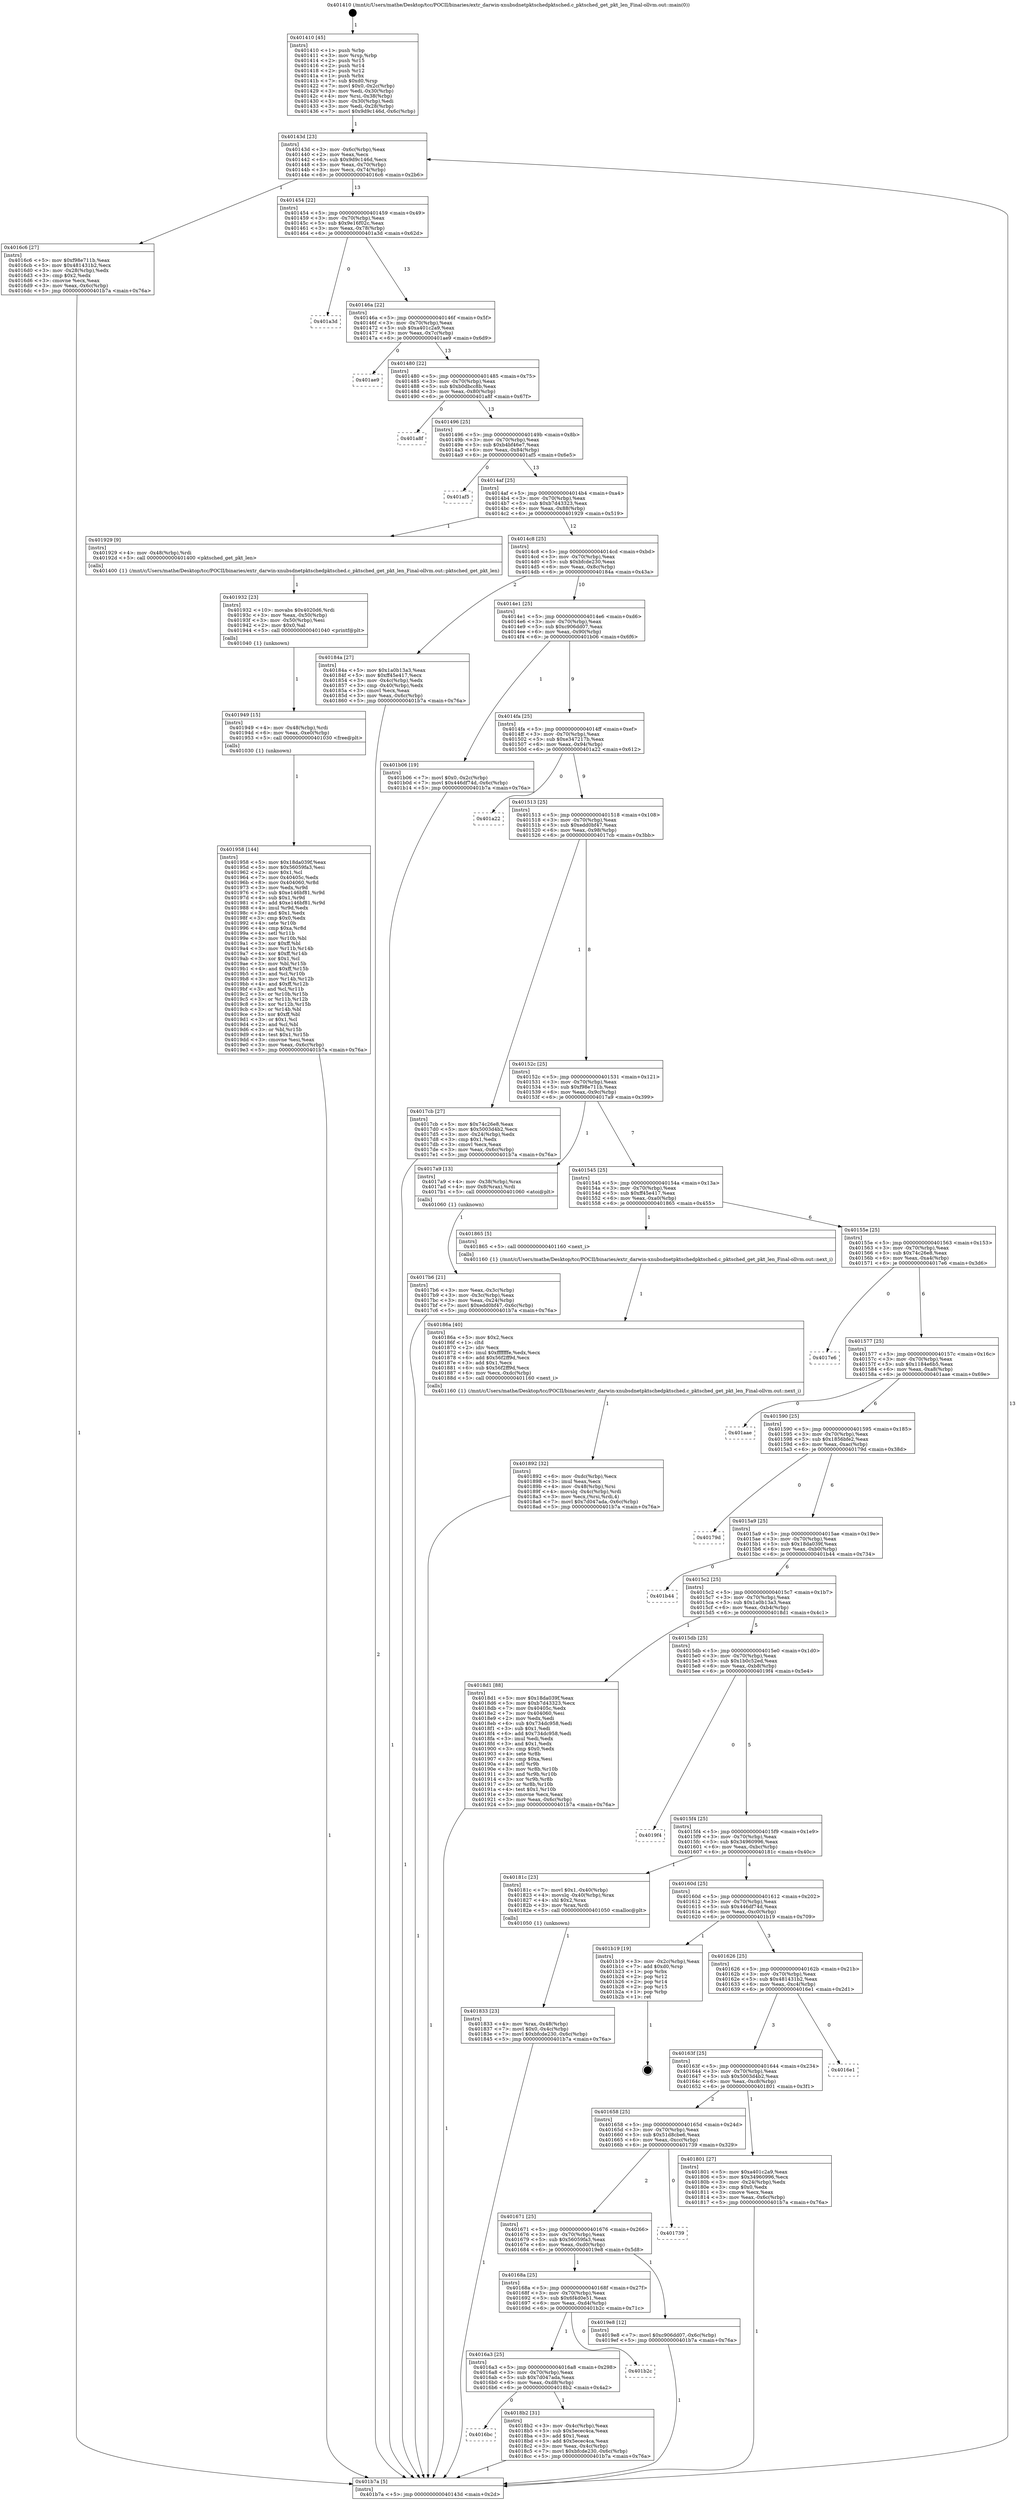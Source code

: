 digraph "0x401410" {
  label = "0x401410 (/mnt/c/Users/mathe/Desktop/tcc/POCII/binaries/extr_darwin-xnubsdnetpktschedpktsched.c_pktsched_get_pkt_len_Final-ollvm.out::main(0))"
  labelloc = "t"
  node[shape=record]

  Entry [label="",width=0.3,height=0.3,shape=circle,fillcolor=black,style=filled]
  "0x40143d" [label="{
     0x40143d [23]\l
     | [instrs]\l
     &nbsp;&nbsp;0x40143d \<+3\>: mov -0x6c(%rbp),%eax\l
     &nbsp;&nbsp;0x401440 \<+2\>: mov %eax,%ecx\l
     &nbsp;&nbsp;0x401442 \<+6\>: sub $0x9d9c146d,%ecx\l
     &nbsp;&nbsp;0x401448 \<+3\>: mov %eax,-0x70(%rbp)\l
     &nbsp;&nbsp;0x40144b \<+3\>: mov %ecx,-0x74(%rbp)\l
     &nbsp;&nbsp;0x40144e \<+6\>: je 00000000004016c6 \<main+0x2b6\>\l
  }"]
  "0x4016c6" [label="{
     0x4016c6 [27]\l
     | [instrs]\l
     &nbsp;&nbsp;0x4016c6 \<+5\>: mov $0xf98e711b,%eax\l
     &nbsp;&nbsp;0x4016cb \<+5\>: mov $0x481431b2,%ecx\l
     &nbsp;&nbsp;0x4016d0 \<+3\>: mov -0x28(%rbp),%edx\l
     &nbsp;&nbsp;0x4016d3 \<+3\>: cmp $0x2,%edx\l
     &nbsp;&nbsp;0x4016d6 \<+3\>: cmovne %ecx,%eax\l
     &nbsp;&nbsp;0x4016d9 \<+3\>: mov %eax,-0x6c(%rbp)\l
     &nbsp;&nbsp;0x4016dc \<+5\>: jmp 0000000000401b7a \<main+0x76a\>\l
  }"]
  "0x401454" [label="{
     0x401454 [22]\l
     | [instrs]\l
     &nbsp;&nbsp;0x401454 \<+5\>: jmp 0000000000401459 \<main+0x49\>\l
     &nbsp;&nbsp;0x401459 \<+3\>: mov -0x70(%rbp),%eax\l
     &nbsp;&nbsp;0x40145c \<+5\>: sub $0x9e16f02c,%eax\l
     &nbsp;&nbsp;0x401461 \<+3\>: mov %eax,-0x78(%rbp)\l
     &nbsp;&nbsp;0x401464 \<+6\>: je 0000000000401a3d \<main+0x62d\>\l
  }"]
  "0x401b7a" [label="{
     0x401b7a [5]\l
     | [instrs]\l
     &nbsp;&nbsp;0x401b7a \<+5\>: jmp 000000000040143d \<main+0x2d\>\l
  }"]
  "0x401410" [label="{
     0x401410 [45]\l
     | [instrs]\l
     &nbsp;&nbsp;0x401410 \<+1\>: push %rbp\l
     &nbsp;&nbsp;0x401411 \<+3\>: mov %rsp,%rbp\l
     &nbsp;&nbsp;0x401414 \<+2\>: push %r15\l
     &nbsp;&nbsp;0x401416 \<+2\>: push %r14\l
     &nbsp;&nbsp;0x401418 \<+2\>: push %r12\l
     &nbsp;&nbsp;0x40141a \<+1\>: push %rbx\l
     &nbsp;&nbsp;0x40141b \<+7\>: sub $0xd0,%rsp\l
     &nbsp;&nbsp;0x401422 \<+7\>: movl $0x0,-0x2c(%rbp)\l
     &nbsp;&nbsp;0x401429 \<+3\>: mov %edi,-0x30(%rbp)\l
     &nbsp;&nbsp;0x40142c \<+4\>: mov %rsi,-0x38(%rbp)\l
     &nbsp;&nbsp;0x401430 \<+3\>: mov -0x30(%rbp),%edi\l
     &nbsp;&nbsp;0x401433 \<+3\>: mov %edi,-0x28(%rbp)\l
     &nbsp;&nbsp;0x401436 \<+7\>: movl $0x9d9c146d,-0x6c(%rbp)\l
  }"]
  Exit [label="",width=0.3,height=0.3,shape=circle,fillcolor=black,style=filled,peripheries=2]
  "0x401a3d" [label="{
     0x401a3d\l
  }", style=dashed]
  "0x40146a" [label="{
     0x40146a [22]\l
     | [instrs]\l
     &nbsp;&nbsp;0x40146a \<+5\>: jmp 000000000040146f \<main+0x5f\>\l
     &nbsp;&nbsp;0x40146f \<+3\>: mov -0x70(%rbp),%eax\l
     &nbsp;&nbsp;0x401472 \<+5\>: sub $0xa401c2a9,%eax\l
     &nbsp;&nbsp;0x401477 \<+3\>: mov %eax,-0x7c(%rbp)\l
     &nbsp;&nbsp;0x40147a \<+6\>: je 0000000000401ae9 \<main+0x6d9\>\l
  }"]
  "0x401958" [label="{
     0x401958 [144]\l
     | [instrs]\l
     &nbsp;&nbsp;0x401958 \<+5\>: mov $0x18da039f,%eax\l
     &nbsp;&nbsp;0x40195d \<+5\>: mov $0x56059fa3,%esi\l
     &nbsp;&nbsp;0x401962 \<+2\>: mov $0x1,%cl\l
     &nbsp;&nbsp;0x401964 \<+7\>: mov 0x40405c,%edx\l
     &nbsp;&nbsp;0x40196b \<+8\>: mov 0x404060,%r8d\l
     &nbsp;&nbsp;0x401973 \<+3\>: mov %edx,%r9d\l
     &nbsp;&nbsp;0x401976 \<+7\>: sub $0xe146bf81,%r9d\l
     &nbsp;&nbsp;0x40197d \<+4\>: sub $0x1,%r9d\l
     &nbsp;&nbsp;0x401981 \<+7\>: add $0xe146bf81,%r9d\l
     &nbsp;&nbsp;0x401988 \<+4\>: imul %r9d,%edx\l
     &nbsp;&nbsp;0x40198c \<+3\>: and $0x1,%edx\l
     &nbsp;&nbsp;0x40198f \<+3\>: cmp $0x0,%edx\l
     &nbsp;&nbsp;0x401992 \<+4\>: sete %r10b\l
     &nbsp;&nbsp;0x401996 \<+4\>: cmp $0xa,%r8d\l
     &nbsp;&nbsp;0x40199a \<+4\>: setl %r11b\l
     &nbsp;&nbsp;0x40199e \<+3\>: mov %r10b,%bl\l
     &nbsp;&nbsp;0x4019a1 \<+3\>: xor $0xff,%bl\l
     &nbsp;&nbsp;0x4019a4 \<+3\>: mov %r11b,%r14b\l
     &nbsp;&nbsp;0x4019a7 \<+4\>: xor $0xff,%r14b\l
     &nbsp;&nbsp;0x4019ab \<+3\>: xor $0x1,%cl\l
     &nbsp;&nbsp;0x4019ae \<+3\>: mov %bl,%r15b\l
     &nbsp;&nbsp;0x4019b1 \<+4\>: and $0xff,%r15b\l
     &nbsp;&nbsp;0x4019b5 \<+3\>: and %cl,%r10b\l
     &nbsp;&nbsp;0x4019b8 \<+3\>: mov %r14b,%r12b\l
     &nbsp;&nbsp;0x4019bb \<+4\>: and $0xff,%r12b\l
     &nbsp;&nbsp;0x4019bf \<+3\>: and %cl,%r11b\l
     &nbsp;&nbsp;0x4019c2 \<+3\>: or %r10b,%r15b\l
     &nbsp;&nbsp;0x4019c5 \<+3\>: or %r11b,%r12b\l
     &nbsp;&nbsp;0x4019c8 \<+3\>: xor %r12b,%r15b\l
     &nbsp;&nbsp;0x4019cb \<+3\>: or %r14b,%bl\l
     &nbsp;&nbsp;0x4019ce \<+3\>: xor $0xff,%bl\l
     &nbsp;&nbsp;0x4019d1 \<+3\>: or $0x1,%cl\l
     &nbsp;&nbsp;0x4019d4 \<+2\>: and %cl,%bl\l
     &nbsp;&nbsp;0x4019d6 \<+3\>: or %bl,%r15b\l
     &nbsp;&nbsp;0x4019d9 \<+4\>: test $0x1,%r15b\l
     &nbsp;&nbsp;0x4019dd \<+3\>: cmovne %esi,%eax\l
     &nbsp;&nbsp;0x4019e0 \<+3\>: mov %eax,-0x6c(%rbp)\l
     &nbsp;&nbsp;0x4019e3 \<+5\>: jmp 0000000000401b7a \<main+0x76a\>\l
  }"]
  "0x401ae9" [label="{
     0x401ae9\l
  }", style=dashed]
  "0x401480" [label="{
     0x401480 [22]\l
     | [instrs]\l
     &nbsp;&nbsp;0x401480 \<+5\>: jmp 0000000000401485 \<main+0x75\>\l
     &nbsp;&nbsp;0x401485 \<+3\>: mov -0x70(%rbp),%eax\l
     &nbsp;&nbsp;0x401488 \<+5\>: sub $0xb0dbcc8b,%eax\l
     &nbsp;&nbsp;0x40148d \<+3\>: mov %eax,-0x80(%rbp)\l
     &nbsp;&nbsp;0x401490 \<+6\>: je 0000000000401a8f \<main+0x67f\>\l
  }"]
  "0x401949" [label="{
     0x401949 [15]\l
     | [instrs]\l
     &nbsp;&nbsp;0x401949 \<+4\>: mov -0x48(%rbp),%rdi\l
     &nbsp;&nbsp;0x40194d \<+6\>: mov %eax,-0xe0(%rbp)\l
     &nbsp;&nbsp;0x401953 \<+5\>: call 0000000000401030 \<free@plt\>\l
     | [calls]\l
     &nbsp;&nbsp;0x401030 \{1\} (unknown)\l
  }"]
  "0x401a8f" [label="{
     0x401a8f\l
  }", style=dashed]
  "0x401496" [label="{
     0x401496 [25]\l
     | [instrs]\l
     &nbsp;&nbsp;0x401496 \<+5\>: jmp 000000000040149b \<main+0x8b\>\l
     &nbsp;&nbsp;0x40149b \<+3\>: mov -0x70(%rbp),%eax\l
     &nbsp;&nbsp;0x40149e \<+5\>: sub $0xb4bf46e7,%eax\l
     &nbsp;&nbsp;0x4014a3 \<+6\>: mov %eax,-0x84(%rbp)\l
     &nbsp;&nbsp;0x4014a9 \<+6\>: je 0000000000401af5 \<main+0x6e5\>\l
  }"]
  "0x401932" [label="{
     0x401932 [23]\l
     | [instrs]\l
     &nbsp;&nbsp;0x401932 \<+10\>: movabs $0x4020d6,%rdi\l
     &nbsp;&nbsp;0x40193c \<+3\>: mov %eax,-0x50(%rbp)\l
     &nbsp;&nbsp;0x40193f \<+3\>: mov -0x50(%rbp),%esi\l
     &nbsp;&nbsp;0x401942 \<+2\>: mov $0x0,%al\l
     &nbsp;&nbsp;0x401944 \<+5\>: call 0000000000401040 \<printf@plt\>\l
     | [calls]\l
     &nbsp;&nbsp;0x401040 \{1\} (unknown)\l
  }"]
  "0x401af5" [label="{
     0x401af5\l
  }", style=dashed]
  "0x4014af" [label="{
     0x4014af [25]\l
     | [instrs]\l
     &nbsp;&nbsp;0x4014af \<+5\>: jmp 00000000004014b4 \<main+0xa4\>\l
     &nbsp;&nbsp;0x4014b4 \<+3\>: mov -0x70(%rbp),%eax\l
     &nbsp;&nbsp;0x4014b7 \<+5\>: sub $0xb7d43323,%eax\l
     &nbsp;&nbsp;0x4014bc \<+6\>: mov %eax,-0x88(%rbp)\l
     &nbsp;&nbsp;0x4014c2 \<+6\>: je 0000000000401929 \<main+0x519\>\l
  }"]
  "0x4016bc" [label="{
     0x4016bc\l
  }", style=dashed]
  "0x401929" [label="{
     0x401929 [9]\l
     | [instrs]\l
     &nbsp;&nbsp;0x401929 \<+4\>: mov -0x48(%rbp),%rdi\l
     &nbsp;&nbsp;0x40192d \<+5\>: call 0000000000401400 \<pktsched_get_pkt_len\>\l
     | [calls]\l
     &nbsp;&nbsp;0x401400 \{1\} (/mnt/c/Users/mathe/Desktop/tcc/POCII/binaries/extr_darwin-xnubsdnetpktschedpktsched.c_pktsched_get_pkt_len_Final-ollvm.out::pktsched_get_pkt_len)\l
  }"]
  "0x4014c8" [label="{
     0x4014c8 [25]\l
     | [instrs]\l
     &nbsp;&nbsp;0x4014c8 \<+5\>: jmp 00000000004014cd \<main+0xbd\>\l
     &nbsp;&nbsp;0x4014cd \<+3\>: mov -0x70(%rbp),%eax\l
     &nbsp;&nbsp;0x4014d0 \<+5\>: sub $0xbfcde230,%eax\l
     &nbsp;&nbsp;0x4014d5 \<+6\>: mov %eax,-0x8c(%rbp)\l
     &nbsp;&nbsp;0x4014db \<+6\>: je 000000000040184a \<main+0x43a\>\l
  }"]
  "0x4018b2" [label="{
     0x4018b2 [31]\l
     | [instrs]\l
     &nbsp;&nbsp;0x4018b2 \<+3\>: mov -0x4c(%rbp),%eax\l
     &nbsp;&nbsp;0x4018b5 \<+5\>: sub $0x5ecec4ca,%eax\l
     &nbsp;&nbsp;0x4018ba \<+3\>: add $0x1,%eax\l
     &nbsp;&nbsp;0x4018bd \<+5\>: add $0x5ecec4ca,%eax\l
     &nbsp;&nbsp;0x4018c2 \<+3\>: mov %eax,-0x4c(%rbp)\l
     &nbsp;&nbsp;0x4018c5 \<+7\>: movl $0xbfcde230,-0x6c(%rbp)\l
     &nbsp;&nbsp;0x4018cc \<+5\>: jmp 0000000000401b7a \<main+0x76a\>\l
  }"]
  "0x40184a" [label="{
     0x40184a [27]\l
     | [instrs]\l
     &nbsp;&nbsp;0x40184a \<+5\>: mov $0x1a0b13a3,%eax\l
     &nbsp;&nbsp;0x40184f \<+5\>: mov $0xff45e417,%ecx\l
     &nbsp;&nbsp;0x401854 \<+3\>: mov -0x4c(%rbp),%edx\l
     &nbsp;&nbsp;0x401857 \<+3\>: cmp -0x40(%rbp),%edx\l
     &nbsp;&nbsp;0x40185a \<+3\>: cmovl %ecx,%eax\l
     &nbsp;&nbsp;0x40185d \<+3\>: mov %eax,-0x6c(%rbp)\l
     &nbsp;&nbsp;0x401860 \<+5\>: jmp 0000000000401b7a \<main+0x76a\>\l
  }"]
  "0x4014e1" [label="{
     0x4014e1 [25]\l
     | [instrs]\l
     &nbsp;&nbsp;0x4014e1 \<+5\>: jmp 00000000004014e6 \<main+0xd6\>\l
     &nbsp;&nbsp;0x4014e6 \<+3\>: mov -0x70(%rbp),%eax\l
     &nbsp;&nbsp;0x4014e9 \<+5\>: sub $0xc906dd07,%eax\l
     &nbsp;&nbsp;0x4014ee \<+6\>: mov %eax,-0x90(%rbp)\l
     &nbsp;&nbsp;0x4014f4 \<+6\>: je 0000000000401b06 \<main+0x6f6\>\l
  }"]
  "0x4016a3" [label="{
     0x4016a3 [25]\l
     | [instrs]\l
     &nbsp;&nbsp;0x4016a3 \<+5\>: jmp 00000000004016a8 \<main+0x298\>\l
     &nbsp;&nbsp;0x4016a8 \<+3\>: mov -0x70(%rbp),%eax\l
     &nbsp;&nbsp;0x4016ab \<+5\>: sub $0x7d047ada,%eax\l
     &nbsp;&nbsp;0x4016b0 \<+6\>: mov %eax,-0xd8(%rbp)\l
     &nbsp;&nbsp;0x4016b6 \<+6\>: je 00000000004018b2 \<main+0x4a2\>\l
  }"]
  "0x401b06" [label="{
     0x401b06 [19]\l
     | [instrs]\l
     &nbsp;&nbsp;0x401b06 \<+7\>: movl $0x0,-0x2c(%rbp)\l
     &nbsp;&nbsp;0x401b0d \<+7\>: movl $0x446df74d,-0x6c(%rbp)\l
     &nbsp;&nbsp;0x401b14 \<+5\>: jmp 0000000000401b7a \<main+0x76a\>\l
  }"]
  "0x4014fa" [label="{
     0x4014fa [25]\l
     | [instrs]\l
     &nbsp;&nbsp;0x4014fa \<+5\>: jmp 00000000004014ff \<main+0xef\>\l
     &nbsp;&nbsp;0x4014ff \<+3\>: mov -0x70(%rbp),%eax\l
     &nbsp;&nbsp;0x401502 \<+5\>: sub $0xe347217b,%eax\l
     &nbsp;&nbsp;0x401507 \<+6\>: mov %eax,-0x94(%rbp)\l
     &nbsp;&nbsp;0x40150d \<+6\>: je 0000000000401a22 \<main+0x612\>\l
  }"]
  "0x401b2c" [label="{
     0x401b2c\l
  }", style=dashed]
  "0x401a22" [label="{
     0x401a22\l
  }", style=dashed]
  "0x401513" [label="{
     0x401513 [25]\l
     | [instrs]\l
     &nbsp;&nbsp;0x401513 \<+5\>: jmp 0000000000401518 \<main+0x108\>\l
     &nbsp;&nbsp;0x401518 \<+3\>: mov -0x70(%rbp),%eax\l
     &nbsp;&nbsp;0x40151b \<+5\>: sub $0xedd0bf47,%eax\l
     &nbsp;&nbsp;0x401520 \<+6\>: mov %eax,-0x98(%rbp)\l
     &nbsp;&nbsp;0x401526 \<+6\>: je 00000000004017cb \<main+0x3bb\>\l
  }"]
  "0x40168a" [label="{
     0x40168a [25]\l
     | [instrs]\l
     &nbsp;&nbsp;0x40168a \<+5\>: jmp 000000000040168f \<main+0x27f\>\l
     &nbsp;&nbsp;0x40168f \<+3\>: mov -0x70(%rbp),%eax\l
     &nbsp;&nbsp;0x401692 \<+5\>: sub $0x6f4d0e51,%eax\l
     &nbsp;&nbsp;0x401697 \<+6\>: mov %eax,-0xd4(%rbp)\l
     &nbsp;&nbsp;0x40169d \<+6\>: je 0000000000401b2c \<main+0x71c\>\l
  }"]
  "0x4017cb" [label="{
     0x4017cb [27]\l
     | [instrs]\l
     &nbsp;&nbsp;0x4017cb \<+5\>: mov $0x74c26e8,%eax\l
     &nbsp;&nbsp;0x4017d0 \<+5\>: mov $0x5003d4b2,%ecx\l
     &nbsp;&nbsp;0x4017d5 \<+3\>: mov -0x24(%rbp),%edx\l
     &nbsp;&nbsp;0x4017d8 \<+3\>: cmp $0x1,%edx\l
     &nbsp;&nbsp;0x4017db \<+3\>: cmovl %ecx,%eax\l
     &nbsp;&nbsp;0x4017de \<+3\>: mov %eax,-0x6c(%rbp)\l
     &nbsp;&nbsp;0x4017e1 \<+5\>: jmp 0000000000401b7a \<main+0x76a\>\l
  }"]
  "0x40152c" [label="{
     0x40152c [25]\l
     | [instrs]\l
     &nbsp;&nbsp;0x40152c \<+5\>: jmp 0000000000401531 \<main+0x121\>\l
     &nbsp;&nbsp;0x401531 \<+3\>: mov -0x70(%rbp),%eax\l
     &nbsp;&nbsp;0x401534 \<+5\>: sub $0xf98e711b,%eax\l
     &nbsp;&nbsp;0x401539 \<+6\>: mov %eax,-0x9c(%rbp)\l
     &nbsp;&nbsp;0x40153f \<+6\>: je 00000000004017a9 \<main+0x399\>\l
  }"]
  "0x4019e8" [label="{
     0x4019e8 [12]\l
     | [instrs]\l
     &nbsp;&nbsp;0x4019e8 \<+7\>: movl $0xc906dd07,-0x6c(%rbp)\l
     &nbsp;&nbsp;0x4019ef \<+5\>: jmp 0000000000401b7a \<main+0x76a\>\l
  }"]
  "0x4017a9" [label="{
     0x4017a9 [13]\l
     | [instrs]\l
     &nbsp;&nbsp;0x4017a9 \<+4\>: mov -0x38(%rbp),%rax\l
     &nbsp;&nbsp;0x4017ad \<+4\>: mov 0x8(%rax),%rdi\l
     &nbsp;&nbsp;0x4017b1 \<+5\>: call 0000000000401060 \<atoi@plt\>\l
     | [calls]\l
     &nbsp;&nbsp;0x401060 \{1\} (unknown)\l
  }"]
  "0x401545" [label="{
     0x401545 [25]\l
     | [instrs]\l
     &nbsp;&nbsp;0x401545 \<+5\>: jmp 000000000040154a \<main+0x13a\>\l
     &nbsp;&nbsp;0x40154a \<+3\>: mov -0x70(%rbp),%eax\l
     &nbsp;&nbsp;0x40154d \<+5\>: sub $0xff45e417,%eax\l
     &nbsp;&nbsp;0x401552 \<+6\>: mov %eax,-0xa0(%rbp)\l
     &nbsp;&nbsp;0x401558 \<+6\>: je 0000000000401865 \<main+0x455\>\l
  }"]
  "0x4017b6" [label="{
     0x4017b6 [21]\l
     | [instrs]\l
     &nbsp;&nbsp;0x4017b6 \<+3\>: mov %eax,-0x3c(%rbp)\l
     &nbsp;&nbsp;0x4017b9 \<+3\>: mov -0x3c(%rbp),%eax\l
     &nbsp;&nbsp;0x4017bc \<+3\>: mov %eax,-0x24(%rbp)\l
     &nbsp;&nbsp;0x4017bf \<+7\>: movl $0xedd0bf47,-0x6c(%rbp)\l
     &nbsp;&nbsp;0x4017c6 \<+5\>: jmp 0000000000401b7a \<main+0x76a\>\l
  }"]
  "0x401671" [label="{
     0x401671 [25]\l
     | [instrs]\l
     &nbsp;&nbsp;0x401671 \<+5\>: jmp 0000000000401676 \<main+0x266\>\l
     &nbsp;&nbsp;0x401676 \<+3\>: mov -0x70(%rbp),%eax\l
     &nbsp;&nbsp;0x401679 \<+5\>: sub $0x56059fa3,%eax\l
     &nbsp;&nbsp;0x40167e \<+6\>: mov %eax,-0xd0(%rbp)\l
     &nbsp;&nbsp;0x401684 \<+6\>: je 00000000004019e8 \<main+0x5d8\>\l
  }"]
  "0x401865" [label="{
     0x401865 [5]\l
     | [instrs]\l
     &nbsp;&nbsp;0x401865 \<+5\>: call 0000000000401160 \<next_i\>\l
     | [calls]\l
     &nbsp;&nbsp;0x401160 \{1\} (/mnt/c/Users/mathe/Desktop/tcc/POCII/binaries/extr_darwin-xnubsdnetpktschedpktsched.c_pktsched_get_pkt_len_Final-ollvm.out::next_i)\l
  }"]
  "0x40155e" [label="{
     0x40155e [25]\l
     | [instrs]\l
     &nbsp;&nbsp;0x40155e \<+5\>: jmp 0000000000401563 \<main+0x153\>\l
     &nbsp;&nbsp;0x401563 \<+3\>: mov -0x70(%rbp),%eax\l
     &nbsp;&nbsp;0x401566 \<+5\>: sub $0x74c26e8,%eax\l
     &nbsp;&nbsp;0x40156b \<+6\>: mov %eax,-0xa4(%rbp)\l
     &nbsp;&nbsp;0x401571 \<+6\>: je 00000000004017e6 \<main+0x3d6\>\l
  }"]
  "0x401739" [label="{
     0x401739\l
  }", style=dashed]
  "0x4017e6" [label="{
     0x4017e6\l
  }", style=dashed]
  "0x401577" [label="{
     0x401577 [25]\l
     | [instrs]\l
     &nbsp;&nbsp;0x401577 \<+5\>: jmp 000000000040157c \<main+0x16c\>\l
     &nbsp;&nbsp;0x40157c \<+3\>: mov -0x70(%rbp),%eax\l
     &nbsp;&nbsp;0x40157f \<+5\>: sub $0x1184e6b5,%eax\l
     &nbsp;&nbsp;0x401584 \<+6\>: mov %eax,-0xa8(%rbp)\l
     &nbsp;&nbsp;0x40158a \<+6\>: je 0000000000401aae \<main+0x69e\>\l
  }"]
  "0x401892" [label="{
     0x401892 [32]\l
     | [instrs]\l
     &nbsp;&nbsp;0x401892 \<+6\>: mov -0xdc(%rbp),%ecx\l
     &nbsp;&nbsp;0x401898 \<+3\>: imul %eax,%ecx\l
     &nbsp;&nbsp;0x40189b \<+4\>: mov -0x48(%rbp),%rsi\l
     &nbsp;&nbsp;0x40189f \<+4\>: movslq -0x4c(%rbp),%rdi\l
     &nbsp;&nbsp;0x4018a3 \<+3\>: mov %ecx,(%rsi,%rdi,4)\l
     &nbsp;&nbsp;0x4018a6 \<+7\>: movl $0x7d047ada,-0x6c(%rbp)\l
     &nbsp;&nbsp;0x4018ad \<+5\>: jmp 0000000000401b7a \<main+0x76a\>\l
  }"]
  "0x401aae" [label="{
     0x401aae\l
  }", style=dashed]
  "0x401590" [label="{
     0x401590 [25]\l
     | [instrs]\l
     &nbsp;&nbsp;0x401590 \<+5\>: jmp 0000000000401595 \<main+0x185\>\l
     &nbsp;&nbsp;0x401595 \<+3\>: mov -0x70(%rbp),%eax\l
     &nbsp;&nbsp;0x401598 \<+5\>: sub $0x1856bfe2,%eax\l
     &nbsp;&nbsp;0x40159d \<+6\>: mov %eax,-0xac(%rbp)\l
     &nbsp;&nbsp;0x4015a3 \<+6\>: je 000000000040179d \<main+0x38d\>\l
  }"]
  "0x40186a" [label="{
     0x40186a [40]\l
     | [instrs]\l
     &nbsp;&nbsp;0x40186a \<+5\>: mov $0x2,%ecx\l
     &nbsp;&nbsp;0x40186f \<+1\>: cltd\l
     &nbsp;&nbsp;0x401870 \<+2\>: idiv %ecx\l
     &nbsp;&nbsp;0x401872 \<+6\>: imul $0xfffffffe,%edx,%ecx\l
     &nbsp;&nbsp;0x401878 \<+6\>: add $0x56f2ff9d,%ecx\l
     &nbsp;&nbsp;0x40187e \<+3\>: add $0x1,%ecx\l
     &nbsp;&nbsp;0x401881 \<+6\>: sub $0x56f2ff9d,%ecx\l
     &nbsp;&nbsp;0x401887 \<+6\>: mov %ecx,-0xdc(%rbp)\l
     &nbsp;&nbsp;0x40188d \<+5\>: call 0000000000401160 \<next_i\>\l
     | [calls]\l
     &nbsp;&nbsp;0x401160 \{1\} (/mnt/c/Users/mathe/Desktop/tcc/POCII/binaries/extr_darwin-xnubsdnetpktschedpktsched.c_pktsched_get_pkt_len_Final-ollvm.out::next_i)\l
  }"]
  "0x40179d" [label="{
     0x40179d\l
  }", style=dashed]
  "0x4015a9" [label="{
     0x4015a9 [25]\l
     | [instrs]\l
     &nbsp;&nbsp;0x4015a9 \<+5\>: jmp 00000000004015ae \<main+0x19e\>\l
     &nbsp;&nbsp;0x4015ae \<+3\>: mov -0x70(%rbp),%eax\l
     &nbsp;&nbsp;0x4015b1 \<+5\>: sub $0x18da039f,%eax\l
     &nbsp;&nbsp;0x4015b6 \<+6\>: mov %eax,-0xb0(%rbp)\l
     &nbsp;&nbsp;0x4015bc \<+6\>: je 0000000000401b44 \<main+0x734\>\l
  }"]
  "0x401833" [label="{
     0x401833 [23]\l
     | [instrs]\l
     &nbsp;&nbsp;0x401833 \<+4\>: mov %rax,-0x48(%rbp)\l
     &nbsp;&nbsp;0x401837 \<+7\>: movl $0x0,-0x4c(%rbp)\l
     &nbsp;&nbsp;0x40183e \<+7\>: movl $0xbfcde230,-0x6c(%rbp)\l
     &nbsp;&nbsp;0x401845 \<+5\>: jmp 0000000000401b7a \<main+0x76a\>\l
  }"]
  "0x401b44" [label="{
     0x401b44\l
  }", style=dashed]
  "0x4015c2" [label="{
     0x4015c2 [25]\l
     | [instrs]\l
     &nbsp;&nbsp;0x4015c2 \<+5\>: jmp 00000000004015c7 \<main+0x1b7\>\l
     &nbsp;&nbsp;0x4015c7 \<+3\>: mov -0x70(%rbp),%eax\l
     &nbsp;&nbsp;0x4015ca \<+5\>: sub $0x1a0b13a3,%eax\l
     &nbsp;&nbsp;0x4015cf \<+6\>: mov %eax,-0xb4(%rbp)\l
     &nbsp;&nbsp;0x4015d5 \<+6\>: je 00000000004018d1 \<main+0x4c1\>\l
  }"]
  "0x401658" [label="{
     0x401658 [25]\l
     | [instrs]\l
     &nbsp;&nbsp;0x401658 \<+5\>: jmp 000000000040165d \<main+0x24d\>\l
     &nbsp;&nbsp;0x40165d \<+3\>: mov -0x70(%rbp),%eax\l
     &nbsp;&nbsp;0x401660 \<+5\>: sub $0x51d8cbe6,%eax\l
     &nbsp;&nbsp;0x401665 \<+6\>: mov %eax,-0xcc(%rbp)\l
     &nbsp;&nbsp;0x40166b \<+6\>: je 0000000000401739 \<main+0x329\>\l
  }"]
  "0x4018d1" [label="{
     0x4018d1 [88]\l
     | [instrs]\l
     &nbsp;&nbsp;0x4018d1 \<+5\>: mov $0x18da039f,%eax\l
     &nbsp;&nbsp;0x4018d6 \<+5\>: mov $0xb7d43323,%ecx\l
     &nbsp;&nbsp;0x4018db \<+7\>: mov 0x40405c,%edx\l
     &nbsp;&nbsp;0x4018e2 \<+7\>: mov 0x404060,%esi\l
     &nbsp;&nbsp;0x4018e9 \<+2\>: mov %edx,%edi\l
     &nbsp;&nbsp;0x4018eb \<+6\>: sub $0x734dc958,%edi\l
     &nbsp;&nbsp;0x4018f1 \<+3\>: sub $0x1,%edi\l
     &nbsp;&nbsp;0x4018f4 \<+6\>: add $0x734dc958,%edi\l
     &nbsp;&nbsp;0x4018fa \<+3\>: imul %edi,%edx\l
     &nbsp;&nbsp;0x4018fd \<+3\>: and $0x1,%edx\l
     &nbsp;&nbsp;0x401900 \<+3\>: cmp $0x0,%edx\l
     &nbsp;&nbsp;0x401903 \<+4\>: sete %r8b\l
     &nbsp;&nbsp;0x401907 \<+3\>: cmp $0xa,%esi\l
     &nbsp;&nbsp;0x40190a \<+4\>: setl %r9b\l
     &nbsp;&nbsp;0x40190e \<+3\>: mov %r8b,%r10b\l
     &nbsp;&nbsp;0x401911 \<+3\>: and %r9b,%r10b\l
     &nbsp;&nbsp;0x401914 \<+3\>: xor %r9b,%r8b\l
     &nbsp;&nbsp;0x401917 \<+3\>: or %r8b,%r10b\l
     &nbsp;&nbsp;0x40191a \<+4\>: test $0x1,%r10b\l
     &nbsp;&nbsp;0x40191e \<+3\>: cmovne %ecx,%eax\l
     &nbsp;&nbsp;0x401921 \<+3\>: mov %eax,-0x6c(%rbp)\l
     &nbsp;&nbsp;0x401924 \<+5\>: jmp 0000000000401b7a \<main+0x76a\>\l
  }"]
  "0x4015db" [label="{
     0x4015db [25]\l
     | [instrs]\l
     &nbsp;&nbsp;0x4015db \<+5\>: jmp 00000000004015e0 \<main+0x1d0\>\l
     &nbsp;&nbsp;0x4015e0 \<+3\>: mov -0x70(%rbp),%eax\l
     &nbsp;&nbsp;0x4015e3 \<+5\>: sub $0x1b0c52ed,%eax\l
     &nbsp;&nbsp;0x4015e8 \<+6\>: mov %eax,-0xb8(%rbp)\l
     &nbsp;&nbsp;0x4015ee \<+6\>: je 00000000004019f4 \<main+0x5e4\>\l
  }"]
  "0x401801" [label="{
     0x401801 [27]\l
     | [instrs]\l
     &nbsp;&nbsp;0x401801 \<+5\>: mov $0xa401c2a9,%eax\l
     &nbsp;&nbsp;0x401806 \<+5\>: mov $0x34960996,%ecx\l
     &nbsp;&nbsp;0x40180b \<+3\>: mov -0x24(%rbp),%edx\l
     &nbsp;&nbsp;0x40180e \<+3\>: cmp $0x0,%edx\l
     &nbsp;&nbsp;0x401811 \<+3\>: cmove %ecx,%eax\l
     &nbsp;&nbsp;0x401814 \<+3\>: mov %eax,-0x6c(%rbp)\l
     &nbsp;&nbsp;0x401817 \<+5\>: jmp 0000000000401b7a \<main+0x76a\>\l
  }"]
  "0x4019f4" [label="{
     0x4019f4\l
  }", style=dashed]
  "0x4015f4" [label="{
     0x4015f4 [25]\l
     | [instrs]\l
     &nbsp;&nbsp;0x4015f4 \<+5\>: jmp 00000000004015f9 \<main+0x1e9\>\l
     &nbsp;&nbsp;0x4015f9 \<+3\>: mov -0x70(%rbp),%eax\l
     &nbsp;&nbsp;0x4015fc \<+5\>: sub $0x34960996,%eax\l
     &nbsp;&nbsp;0x401601 \<+6\>: mov %eax,-0xbc(%rbp)\l
     &nbsp;&nbsp;0x401607 \<+6\>: je 000000000040181c \<main+0x40c\>\l
  }"]
  "0x40163f" [label="{
     0x40163f [25]\l
     | [instrs]\l
     &nbsp;&nbsp;0x40163f \<+5\>: jmp 0000000000401644 \<main+0x234\>\l
     &nbsp;&nbsp;0x401644 \<+3\>: mov -0x70(%rbp),%eax\l
     &nbsp;&nbsp;0x401647 \<+5\>: sub $0x5003d4b2,%eax\l
     &nbsp;&nbsp;0x40164c \<+6\>: mov %eax,-0xc8(%rbp)\l
     &nbsp;&nbsp;0x401652 \<+6\>: je 0000000000401801 \<main+0x3f1\>\l
  }"]
  "0x40181c" [label="{
     0x40181c [23]\l
     | [instrs]\l
     &nbsp;&nbsp;0x40181c \<+7\>: movl $0x1,-0x40(%rbp)\l
     &nbsp;&nbsp;0x401823 \<+4\>: movslq -0x40(%rbp),%rax\l
     &nbsp;&nbsp;0x401827 \<+4\>: shl $0x2,%rax\l
     &nbsp;&nbsp;0x40182b \<+3\>: mov %rax,%rdi\l
     &nbsp;&nbsp;0x40182e \<+5\>: call 0000000000401050 \<malloc@plt\>\l
     | [calls]\l
     &nbsp;&nbsp;0x401050 \{1\} (unknown)\l
  }"]
  "0x40160d" [label="{
     0x40160d [25]\l
     | [instrs]\l
     &nbsp;&nbsp;0x40160d \<+5\>: jmp 0000000000401612 \<main+0x202\>\l
     &nbsp;&nbsp;0x401612 \<+3\>: mov -0x70(%rbp),%eax\l
     &nbsp;&nbsp;0x401615 \<+5\>: sub $0x446df74d,%eax\l
     &nbsp;&nbsp;0x40161a \<+6\>: mov %eax,-0xc0(%rbp)\l
     &nbsp;&nbsp;0x401620 \<+6\>: je 0000000000401b19 \<main+0x709\>\l
  }"]
  "0x4016e1" [label="{
     0x4016e1\l
  }", style=dashed]
  "0x401b19" [label="{
     0x401b19 [19]\l
     | [instrs]\l
     &nbsp;&nbsp;0x401b19 \<+3\>: mov -0x2c(%rbp),%eax\l
     &nbsp;&nbsp;0x401b1c \<+7\>: add $0xd0,%rsp\l
     &nbsp;&nbsp;0x401b23 \<+1\>: pop %rbx\l
     &nbsp;&nbsp;0x401b24 \<+2\>: pop %r12\l
     &nbsp;&nbsp;0x401b26 \<+2\>: pop %r14\l
     &nbsp;&nbsp;0x401b28 \<+2\>: pop %r15\l
     &nbsp;&nbsp;0x401b2a \<+1\>: pop %rbp\l
     &nbsp;&nbsp;0x401b2b \<+1\>: ret\l
  }"]
  "0x401626" [label="{
     0x401626 [25]\l
     | [instrs]\l
     &nbsp;&nbsp;0x401626 \<+5\>: jmp 000000000040162b \<main+0x21b\>\l
     &nbsp;&nbsp;0x40162b \<+3\>: mov -0x70(%rbp),%eax\l
     &nbsp;&nbsp;0x40162e \<+5\>: sub $0x481431b2,%eax\l
     &nbsp;&nbsp;0x401633 \<+6\>: mov %eax,-0xc4(%rbp)\l
     &nbsp;&nbsp;0x401639 \<+6\>: je 00000000004016e1 \<main+0x2d1\>\l
  }"]
  Entry -> "0x401410" [label=" 1"]
  "0x40143d" -> "0x4016c6" [label=" 1"]
  "0x40143d" -> "0x401454" [label=" 13"]
  "0x4016c6" -> "0x401b7a" [label=" 1"]
  "0x401410" -> "0x40143d" [label=" 1"]
  "0x401b7a" -> "0x40143d" [label=" 13"]
  "0x401b19" -> Exit [label=" 1"]
  "0x401454" -> "0x401a3d" [label=" 0"]
  "0x401454" -> "0x40146a" [label=" 13"]
  "0x401b06" -> "0x401b7a" [label=" 1"]
  "0x40146a" -> "0x401ae9" [label=" 0"]
  "0x40146a" -> "0x401480" [label=" 13"]
  "0x4019e8" -> "0x401b7a" [label=" 1"]
  "0x401480" -> "0x401a8f" [label=" 0"]
  "0x401480" -> "0x401496" [label=" 13"]
  "0x401958" -> "0x401b7a" [label=" 1"]
  "0x401496" -> "0x401af5" [label=" 0"]
  "0x401496" -> "0x4014af" [label=" 13"]
  "0x401949" -> "0x401958" [label=" 1"]
  "0x4014af" -> "0x401929" [label=" 1"]
  "0x4014af" -> "0x4014c8" [label=" 12"]
  "0x401932" -> "0x401949" [label=" 1"]
  "0x4014c8" -> "0x40184a" [label=" 2"]
  "0x4014c8" -> "0x4014e1" [label=" 10"]
  "0x401929" -> "0x401932" [label=" 1"]
  "0x4014e1" -> "0x401b06" [label=" 1"]
  "0x4014e1" -> "0x4014fa" [label=" 9"]
  "0x4018b2" -> "0x401b7a" [label=" 1"]
  "0x4014fa" -> "0x401a22" [label=" 0"]
  "0x4014fa" -> "0x401513" [label=" 9"]
  "0x4016a3" -> "0x4016bc" [label=" 0"]
  "0x401513" -> "0x4017cb" [label=" 1"]
  "0x401513" -> "0x40152c" [label=" 8"]
  "0x4018d1" -> "0x401b7a" [label=" 1"]
  "0x40152c" -> "0x4017a9" [label=" 1"]
  "0x40152c" -> "0x401545" [label=" 7"]
  "0x4017a9" -> "0x4017b6" [label=" 1"]
  "0x4017b6" -> "0x401b7a" [label=" 1"]
  "0x4017cb" -> "0x401b7a" [label=" 1"]
  "0x40168a" -> "0x4016a3" [label=" 1"]
  "0x401545" -> "0x401865" [label=" 1"]
  "0x401545" -> "0x40155e" [label=" 6"]
  "0x4016a3" -> "0x4018b2" [label=" 1"]
  "0x40155e" -> "0x4017e6" [label=" 0"]
  "0x40155e" -> "0x401577" [label=" 6"]
  "0x401671" -> "0x40168a" [label=" 1"]
  "0x401577" -> "0x401aae" [label=" 0"]
  "0x401577" -> "0x401590" [label=" 6"]
  "0x40168a" -> "0x401b2c" [label=" 0"]
  "0x401590" -> "0x40179d" [label=" 0"]
  "0x401590" -> "0x4015a9" [label=" 6"]
  "0x401658" -> "0x401671" [label=" 2"]
  "0x4015a9" -> "0x401b44" [label=" 0"]
  "0x4015a9" -> "0x4015c2" [label=" 6"]
  "0x401658" -> "0x401739" [label=" 0"]
  "0x4015c2" -> "0x4018d1" [label=" 1"]
  "0x4015c2" -> "0x4015db" [label=" 5"]
  "0x401671" -> "0x4019e8" [label=" 1"]
  "0x4015db" -> "0x4019f4" [label=" 0"]
  "0x4015db" -> "0x4015f4" [label=" 5"]
  "0x401892" -> "0x401b7a" [label=" 1"]
  "0x4015f4" -> "0x40181c" [label=" 1"]
  "0x4015f4" -> "0x40160d" [label=" 4"]
  "0x401865" -> "0x40186a" [label=" 1"]
  "0x40160d" -> "0x401b19" [label=" 1"]
  "0x40160d" -> "0x401626" [label=" 3"]
  "0x40184a" -> "0x401b7a" [label=" 2"]
  "0x401626" -> "0x4016e1" [label=" 0"]
  "0x401626" -> "0x40163f" [label=" 3"]
  "0x40186a" -> "0x401892" [label=" 1"]
  "0x40163f" -> "0x401801" [label=" 1"]
  "0x40163f" -> "0x401658" [label=" 2"]
  "0x401801" -> "0x401b7a" [label=" 1"]
  "0x40181c" -> "0x401833" [label=" 1"]
  "0x401833" -> "0x401b7a" [label=" 1"]
}

